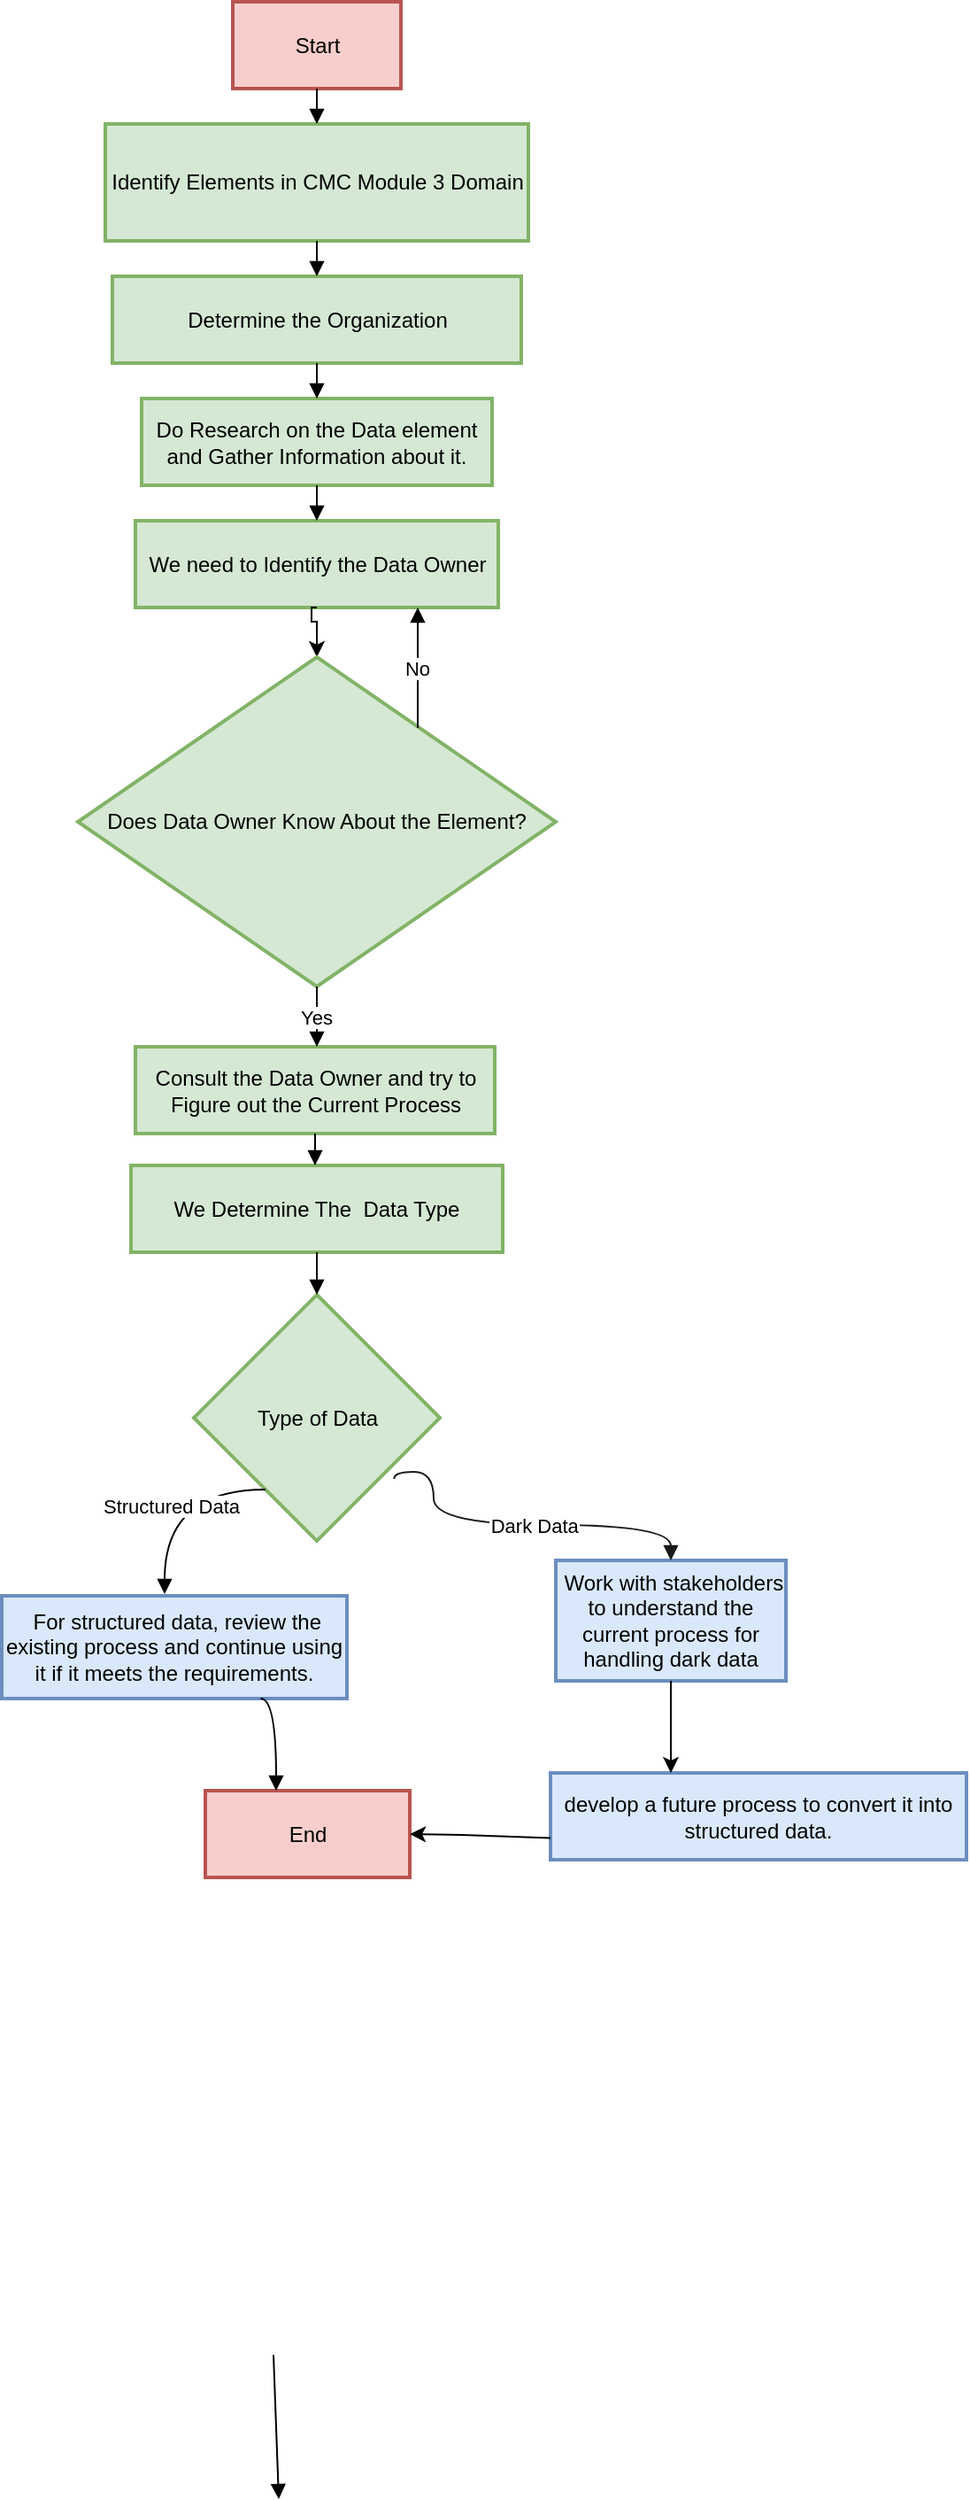 <mxfile version="24.9.2">
  <diagram name="Page-1" id="LxjSO_t6613yo_l4i8pM">
    <mxGraphModel dx="1048" dy="609" grid="1" gridSize="10" guides="1" tooltips="1" connect="1" arrows="1" fold="1" page="1" pageScale="1" pageWidth="850" pageHeight="1100" math="0" shadow="0">
      <root>
        <mxCell id="0" />
        <mxCell id="1" parent="0" />
        <mxCell id="SloGrZR9xYbFawVP5SOM-1" value="Start" style="whiteSpace=wrap;strokeWidth=2;fillColor=#f8cecc;strokeColor=#b85450;" parent="1" vertex="1">
          <mxGeometry x="340.5" y="20" width="95" height="49" as="geometry" />
        </mxCell>
        <mxCell id="SloGrZR9xYbFawVP5SOM-2" value="Identify Elements in CMC Module 3 Domain" style="whiteSpace=wrap;strokeWidth=2;fillColor=#d5e8d4;strokeColor=#82b366;fillStyle=solid;" parent="1" vertex="1">
          <mxGeometry x="268.5" y="89" width="239" height="66" as="geometry" />
        </mxCell>
        <mxCell id="SloGrZR9xYbFawVP5SOM-3" value="Determine the Organization" style="whiteSpace=wrap;strokeWidth=2;fillColor=#d5e8d4;strokeColor=#82b366;" parent="1" vertex="1">
          <mxGeometry x="272.5" y="175" width="231" height="49" as="geometry" />
        </mxCell>
        <mxCell id="SloGrZR9xYbFawVP5SOM-4" value="Do Research on the Data element and Gather Information about it." style="whiteSpace=wrap;strokeWidth=2;fillColor=#d5e8d4;strokeColor=#82b366;" parent="1" vertex="1">
          <mxGeometry x="289" y="244" width="198" height="49" as="geometry" />
        </mxCell>
        <mxCell id="SloGrZR9xYbFawVP5SOM-5" value="We need to Identify the Data Owner" style="whiteSpace=wrap;strokeWidth=2;fillColor=#d5e8d4;strokeColor=#82b366;" parent="1" vertex="1">
          <mxGeometry x="285.5" y="313" width="205" height="49" as="geometry" />
        </mxCell>
        <mxCell id="vHOP9nPJ3jyY0h2WvVoi-1" style="edgeStyle=orthogonalEdgeStyle;rounded=0;orthogonalLoop=1;jettySize=auto;html=1;exitX=0.5;exitY=1;exitDx=0;exitDy=0;entryX=0.5;entryY=0;entryDx=0;entryDy=0;" edge="1" parent="1" source="SloGrZR9xYbFawVP5SOM-5" target="SloGrZR9xYbFawVP5SOM-6">
          <mxGeometry relative="1" as="geometry">
            <mxPoint x="388" y="380" as="targetPoint" />
            <Array as="points">
              <mxPoint x="385" y="362" />
              <mxPoint x="385" y="370" />
              <mxPoint x="388" y="370" />
            </Array>
          </mxGeometry>
        </mxCell>
        <mxCell id="SloGrZR9xYbFawVP5SOM-6" value="Does Data Owner Know About the Element?" style="rhombus;strokeWidth=2;whiteSpace=wrap;fillColor=#d5e8d4;strokeColor=#82b366;" parent="1" vertex="1">
          <mxGeometry x="253" y="390" width="270" height="186" as="geometry" />
        </mxCell>
        <mxCell id="SloGrZR9xYbFawVP5SOM-7" value="Consult the Data Owner and try to&#xa;Figure out the Current Process" style="whiteSpace=wrap;strokeWidth=2;fillColor=#d5e8d4;strokeColor=#82b366;" parent="1" vertex="1">
          <mxGeometry x="285.5" y="610" width="203" height="49" as="geometry" />
        </mxCell>
        <mxCell id="SloGrZR9xYbFawVP5SOM-8" value="We Determine The  Data Type" style="whiteSpace=wrap;strokeWidth=2;fillColor=#d5e8d4;strokeColor=#82b366;" parent="1" vertex="1">
          <mxGeometry x="283" y="677" width="210" height="49" as="geometry" />
        </mxCell>
        <mxCell id="SloGrZR9xYbFawVP5SOM-9" value="Type of Data" style="rhombus;strokeWidth=2;whiteSpace=wrap;fillColor=#d5e8d4;strokeColor=#82b366;" parent="1" vertex="1">
          <mxGeometry x="318.5" y="750" width="139" height="139" as="geometry" />
        </mxCell>
        <mxCell id="SloGrZR9xYbFawVP5SOM-10" value=" For structured data, review the existing process and continue using it if it meets the requirements." style="whiteSpace=wrap;strokeWidth=2;fillColor=#dae8fc;strokeColor=#6c8ebf;" parent="1" vertex="1">
          <mxGeometry x="210" y="920" width="195" height="58" as="geometry" />
        </mxCell>
        <mxCell id="SloGrZR9xYbFawVP5SOM-11" value=" Work with stakeholders to understand the current process for handling dark data" style="whiteSpace=wrap;strokeWidth=2;fillColor=#dae8fc;strokeColor=#6c8ebf;" parent="1" vertex="1">
          <mxGeometry x="523" y="900" width="130" height="68" as="geometry" />
        </mxCell>
        <mxCell id="SloGrZR9xYbFawVP5SOM-14" value="develop a future process to convert it into structured data." style="whiteSpace=wrap;strokeWidth=2;fillColor=#dae8fc;strokeColor=#6c8ebf;" parent="1" vertex="1">
          <mxGeometry x="520" y="1020" width="235" height="49" as="geometry" />
        </mxCell>
        <mxCell id="SloGrZR9xYbFawVP5SOM-15" value="End" style="whiteSpace=wrap;strokeWidth=2;fillColor=#f8cecc;strokeColor=#b85450;" parent="1" vertex="1">
          <mxGeometry x="325" y="1030" width="115.5" height="49" as="geometry" />
        </mxCell>
        <mxCell id="SloGrZR9xYbFawVP5SOM-16" value="" style="curved=1;startArrow=none;endArrow=block;rounded=0;edgeStyle=orthogonalEdgeStyle;" parent="1" source="SloGrZR9xYbFawVP5SOM-1" target="SloGrZR9xYbFawVP5SOM-2" edge="1">
          <mxGeometry relative="1" as="geometry">
            <Array as="points">
              <mxPoint x="388" y="64" />
              <mxPoint x="388" y="84" />
            </Array>
          </mxGeometry>
        </mxCell>
        <mxCell id="SloGrZR9xYbFawVP5SOM-17" value="" style="curved=1;startArrow=none;endArrow=block;rounded=0;edgeStyle=orthogonalEdgeStyle;" parent="1" source="SloGrZR9xYbFawVP5SOM-2" target="SloGrZR9xYbFawVP5SOM-3" edge="1">
          <mxGeometry relative="1" as="geometry">
            <Array as="points">
              <mxPoint x="388" y="150" />
              <mxPoint x="388" y="170" />
            </Array>
          </mxGeometry>
        </mxCell>
        <mxCell id="SloGrZR9xYbFawVP5SOM-18" value="" style="curved=1;startArrow=none;endArrow=block;rounded=0;edgeStyle=orthogonalEdgeStyle;" parent="1" source="SloGrZR9xYbFawVP5SOM-3" target="SloGrZR9xYbFawVP5SOM-4" edge="1">
          <mxGeometry relative="1" as="geometry">
            <Array as="points">
              <mxPoint x="388" y="219" />
              <mxPoint x="388" y="239" />
            </Array>
          </mxGeometry>
        </mxCell>
        <mxCell id="SloGrZR9xYbFawVP5SOM-19" value="" style="curved=1;startArrow=none;endArrow=block;rounded=0;edgeStyle=orthogonalEdgeStyle;" parent="1" source="SloGrZR9xYbFawVP5SOM-4" target="SloGrZR9xYbFawVP5SOM-5" edge="1">
          <mxGeometry relative="1" as="geometry">
            <Array as="points">
              <mxPoint x="388" y="288" />
              <mxPoint x="388" y="308" />
            </Array>
          </mxGeometry>
        </mxCell>
        <mxCell id="SloGrZR9xYbFawVP5SOM-21" value="Yes" style="curved=1;startArrow=none;endArrow=block;rounded=0;entryDx=0;entryDy=0;edgeStyle=orthogonalEdgeStyle;" parent="1" source="SloGrZR9xYbFawVP5SOM-6" target="SloGrZR9xYbFawVP5SOM-7" edge="1">
          <mxGeometry relative="1" as="geometry">
            <Array as="points">
              <mxPoint x="388" y="563" />
              <mxPoint x="388" y="583" />
            </Array>
          </mxGeometry>
        </mxCell>
        <mxCell id="SloGrZR9xYbFawVP5SOM-22" value="No" style="curved=1;startArrow=none;endArrow=block;rounded=0;edgeStyle=orthogonalEdgeStyle;" parent="1" target="SloGrZR9xYbFawVP5SOM-5" edge="1">
          <mxGeometry relative="1" as="geometry">
            <Array as="points">
              <mxPoint x="445" y="380" />
              <mxPoint x="445" y="380" />
            </Array>
            <mxPoint x="445" y="430" as="sourcePoint" />
          </mxGeometry>
        </mxCell>
        <mxCell id="SloGrZR9xYbFawVP5SOM-23" value="" style="curved=1;startArrow=none;endArrow=block;rounded=0;edgeStyle=orthogonalEdgeStyle;" parent="1" source="SloGrZR9xYbFawVP5SOM-7" target="SloGrZR9xYbFawVP5SOM-8" edge="1">
          <mxGeometry relative="1" as="geometry">
            <Array as="points">
              <mxPoint x="388" y="632" />
              <mxPoint x="388" y="652" />
            </Array>
          </mxGeometry>
        </mxCell>
        <mxCell id="SloGrZR9xYbFawVP5SOM-24" value="" style="curved=1;startArrow=none;endArrow=block;rounded=0;edgeStyle=orthogonalEdgeStyle;" parent="1" source="SloGrZR9xYbFawVP5SOM-8" target="SloGrZR9xYbFawVP5SOM-9" edge="1">
          <mxGeometry relative="1" as="geometry">
            <Array as="points">
              <mxPoint x="388" y="701" />
              <mxPoint x="388" y="721" />
            </Array>
          </mxGeometry>
        </mxCell>
        <mxCell id="SloGrZR9xYbFawVP5SOM-25" value="Structured Data" style="curved=1;startArrow=none;endArrow=block;rounded=0;edgeStyle=orthogonalEdgeStyle;" parent="1" source="SloGrZR9xYbFawVP5SOM-9" edge="1">
          <mxGeometry x="-0.089" y="9" relative="1" as="geometry">
            <Array as="points">
              <mxPoint x="302" y="860" />
            </Array>
            <mxPoint as="offset" />
            <mxPoint x="302" y="919" as="targetPoint" />
          </mxGeometry>
        </mxCell>
        <mxCell id="SloGrZR9xYbFawVP5SOM-26" value="Dark Data" style="curved=1;startArrow=none;endArrow=block;rounded=0;strokeColor=#1A1A1A;edgeStyle=orthogonalEdgeStyle;exitX=0.814;exitY=0.748;exitDx=0;exitDy=0;exitPerimeter=0;" parent="1" source="SloGrZR9xYbFawVP5SOM-9" target="SloGrZR9xYbFawVP5SOM-11" edge="1">
          <mxGeometry x="0.081" relative="1" as="geometry">
            <Array as="points">
              <mxPoint x="432" y="850" />
              <mxPoint x="454" y="850" />
              <mxPoint x="454" y="880" />
              <mxPoint x="588" y="880" />
            </Array>
            <mxPoint as="offset" />
          </mxGeometry>
        </mxCell>
        <mxCell id="SloGrZR9xYbFawVP5SOM-29" value="" style="curved=1;startArrow=none;endArrow=block;exitX=0.554;exitY=0.98;entryX=0.5;entryY=0.01;rounded=0;exitDx=0;exitDy=0;exitPerimeter=0;" parent="1" edge="1">
          <mxGeometry relative="1" as="geometry">
            <Array as="points" />
            <mxPoint x="363.51" y="1348.64" as="sourcePoint" />
            <mxPoint x="366.49" y="1430" as="targetPoint" />
          </mxGeometry>
        </mxCell>
        <mxCell id="SloGrZR9xYbFawVP5SOM-30" value="" style="curved=1;startArrow=none;endArrow=block;rounded=0;edgeStyle=orthogonalEdgeStyle;exitX=0.75;exitY=1;exitDx=0;exitDy=0;" parent="1" source="SloGrZR9xYbFawVP5SOM-10" target="SloGrZR9xYbFawVP5SOM-15" edge="1">
          <mxGeometry relative="1" as="geometry">
            <Array as="points">
              <mxPoint x="365" y="978" />
            </Array>
            <mxPoint x="365" y="1000" as="sourcePoint" />
          </mxGeometry>
        </mxCell>
        <mxCell id="SloGrZR9xYbFawVP5SOM-34" value="" style="endArrow=classic;html=1;rounded=0;exitX=0.5;exitY=1;exitDx=0;exitDy=0;" parent="1" source="SloGrZR9xYbFawVP5SOM-11" edge="1">
          <mxGeometry width="50" height="50" relative="1" as="geometry">
            <mxPoint x="653" y="980" as="sourcePoint" />
            <mxPoint x="588" y="1020" as="targetPoint" />
            <Array as="points">
              <mxPoint x="588" y="1000" />
            </Array>
          </mxGeometry>
        </mxCell>
        <mxCell id="SloGrZR9xYbFawVP5SOM-36" value="" style="endArrow=classic;html=1;rounded=0;entryX=1;entryY=0.5;entryDx=0;entryDy=0;exitX=0;exitY=0.75;exitDx=0;exitDy=0;" parent="1" source="SloGrZR9xYbFawVP5SOM-14" target="SloGrZR9xYbFawVP5SOM-15" edge="1">
          <mxGeometry width="50" height="50" relative="1" as="geometry">
            <mxPoint x="635" y="1000" as="sourcePoint" />
            <mxPoint x="685" y="950" as="targetPoint" />
            <Array as="points">
              <mxPoint x="470" y="1055" />
            </Array>
          </mxGeometry>
        </mxCell>
      </root>
    </mxGraphModel>
  </diagram>
</mxfile>
